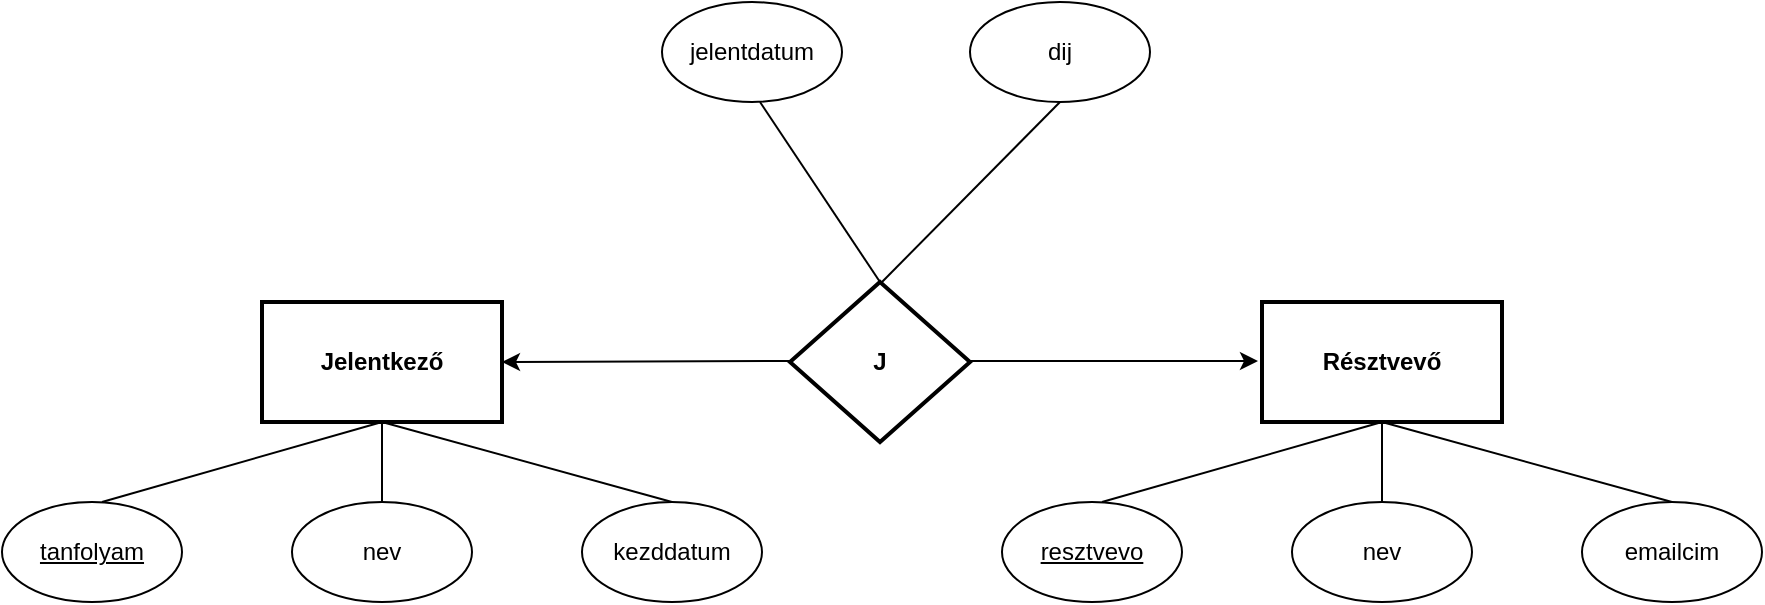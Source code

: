 <mxfile version="26.1.0">
  <diagram name="1 oldal" id="Cf1Tdc3X9YoWjUJ7tA1d">
    <mxGraphModel dx="1034" dy="446" grid="1" gridSize="10" guides="1" tooltips="1" connect="1" arrows="1" fold="1" page="1" pageScale="1" pageWidth="827" pageHeight="1169" math="0" shadow="0">
      <root>
        <mxCell id="0" />
        <mxCell id="1" parent="0" />
        <mxCell id="cCUI_9nk799OyawnHjaS-1" value="&lt;b&gt;Résztvevő&lt;/b&gt;" style="rounded=0;whiteSpace=wrap;html=1;strokeWidth=2;" vertex="1" parent="1">
          <mxGeometry x="650" y="240" width="120" height="60" as="geometry" />
        </mxCell>
        <mxCell id="cCUI_9nk799OyawnHjaS-2" value="&lt;b&gt;Jelentkező&lt;/b&gt;" style="rounded=0;whiteSpace=wrap;html=1;strokeWidth=2;" vertex="1" parent="1">
          <mxGeometry x="150" y="240" width="120" height="60" as="geometry" />
        </mxCell>
        <mxCell id="cCUI_9nk799OyawnHjaS-3" value="&lt;b&gt;J&lt;/b&gt;" style="rhombus;whiteSpace=wrap;html=1;strokeWidth=2;" vertex="1" parent="1">
          <mxGeometry x="414" y="230" width="90" height="80" as="geometry" />
        </mxCell>
        <mxCell id="cCUI_9nk799OyawnHjaS-7" value="&lt;u&gt;tanfolyam&lt;/u&gt;" style="ellipse;whiteSpace=wrap;html=1;" vertex="1" parent="1">
          <mxGeometry x="20" y="340" width="90" height="50" as="geometry" />
        </mxCell>
        <mxCell id="cCUI_9nk799OyawnHjaS-8" value="kezddatum" style="ellipse;whiteSpace=wrap;html=1;" vertex="1" parent="1">
          <mxGeometry x="310" y="340" width="90" height="50" as="geometry" />
        </mxCell>
        <mxCell id="cCUI_9nk799OyawnHjaS-9" value="nev" style="ellipse;whiteSpace=wrap;html=1;" vertex="1" parent="1">
          <mxGeometry x="165" y="340" width="90" height="50" as="geometry" />
        </mxCell>
        <mxCell id="cCUI_9nk799OyawnHjaS-13" value="" style="endArrow=none;html=1;rounded=0;entryX=0.5;entryY=1;entryDx=0;entryDy=0;" edge="1" parent="1" target="cCUI_9nk799OyawnHjaS-2">
          <mxGeometry width="50" height="50" relative="1" as="geometry">
            <mxPoint x="70" y="340" as="sourcePoint" />
            <mxPoint x="120" y="290" as="targetPoint" />
          </mxGeometry>
        </mxCell>
        <mxCell id="cCUI_9nk799OyawnHjaS-14" value="" style="endArrow=none;html=1;rounded=0;entryX=0.5;entryY=1;entryDx=0;entryDy=0;exitX=0.5;exitY=0;exitDx=0;exitDy=0;" edge="1" parent="1" source="cCUI_9nk799OyawnHjaS-8" target="cCUI_9nk799OyawnHjaS-2">
          <mxGeometry width="50" height="50" relative="1" as="geometry">
            <mxPoint x="300" y="320" as="sourcePoint" />
            <mxPoint x="440" y="280" as="targetPoint" />
          </mxGeometry>
        </mxCell>
        <mxCell id="cCUI_9nk799OyawnHjaS-15" value="" style="endArrow=none;html=1;rounded=0;entryX=0.5;entryY=1;entryDx=0;entryDy=0;exitX=0.5;exitY=0;exitDx=0;exitDy=0;" edge="1" parent="1" source="cCUI_9nk799OyawnHjaS-9" target="cCUI_9nk799OyawnHjaS-2">
          <mxGeometry width="50" height="50" relative="1" as="geometry">
            <mxPoint x="194" y="340" as="sourcePoint" />
            <mxPoint x="414" y="290" as="targetPoint" />
          </mxGeometry>
        </mxCell>
        <mxCell id="cCUI_9nk799OyawnHjaS-22" value="&lt;u&gt;resztvevo&lt;/u&gt;" style="ellipse;whiteSpace=wrap;html=1;" vertex="1" parent="1">
          <mxGeometry x="520" y="340" width="90" height="50" as="geometry" />
        </mxCell>
        <mxCell id="cCUI_9nk799OyawnHjaS-23" value="emailcim" style="ellipse;whiteSpace=wrap;html=1;" vertex="1" parent="1">
          <mxGeometry x="810" y="340" width="90" height="50" as="geometry" />
        </mxCell>
        <mxCell id="cCUI_9nk799OyawnHjaS-24" value="nev" style="ellipse;whiteSpace=wrap;html=1;" vertex="1" parent="1">
          <mxGeometry x="665" y="340" width="90" height="50" as="geometry" />
        </mxCell>
        <mxCell id="cCUI_9nk799OyawnHjaS-25" value="" style="endArrow=none;html=1;rounded=0;entryX=0.5;entryY=1;entryDx=0;entryDy=0;" edge="1" parent="1">
          <mxGeometry width="50" height="50" relative="1" as="geometry">
            <mxPoint x="570" y="340" as="sourcePoint" />
            <mxPoint x="710" y="300" as="targetPoint" />
          </mxGeometry>
        </mxCell>
        <mxCell id="cCUI_9nk799OyawnHjaS-26" value="" style="endArrow=none;html=1;rounded=0;entryX=0.5;entryY=1;entryDx=0;entryDy=0;exitX=0.5;exitY=0;exitDx=0;exitDy=0;" edge="1" parent="1" source="cCUI_9nk799OyawnHjaS-23">
          <mxGeometry width="50" height="50" relative="1" as="geometry">
            <mxPoint x="800" y="320" as="sourcePoint" />
            <mxPoint x="710" y="300" as="targetPoint" />
          </mxGeometry>
        </mxCell>
        <mxCell id="cCUI_9nk799OyawnHjaS-27" value="" style="endArrow=none;html=1;rounded=0;entryX=0.5;entryY=1;entryDx=0;entryDy=0;exitX=0.5;exitY=0;exitDx=0;exitDy=0;" edge="1" parent="1" source="cCUI_9nk799OyawnHjaS-24">
          <mxGeometry width="50" height="50" relative="1" as="geometry">
            <mxPoint x="694" y="340" as="sourcePoint" />
            <mxPoint x="710" y="300" as="targetPoint" />
          </mxGeometry>
        </mxCell>
        <mxCell id="cCUI_9nk799OyawnHjaS-28" value="dij" style="ellipse;whiteSpace=wrap;html=1;" vertex="1" parent="1">
          <mxGeometry x="504" y="90" width="90" height="50" as="geometry" />
        </mxCell>
        <mxCell id="cCUI_9nk799OyawnHjaS-29" value="jelentdatum" style="ellipse;whiteSpace=wrap;html=1;" vertex="1" parent="1">
          <mxGeometry x="350" y="90" width="90" height="50" as="geometry" />
        </mxCell>
        <mxCell id="cCUI_9nk799OyawnHjaS-31" value="" style="endArrow=none;html=1;rounded=0;entryX=0.5;entryY=1;entryDx=0;entryDy=0;" edge="1" parent="1" target="cCUI_9nk799OyawnHjaS-28">
          <mxGeometry width="50" height="50" relative="1" as="geometry">
            <mxPoint x="460" y="230" as="sourcePoint" />
            <mxPoint x="510" y="180" as="targetPoint" />
          </mxGeometry>
        </mxCell>
        <mxCell id="cCUI_9nk799OyawnHjaS-32" value="" style="endArrow=none;html=1;rounded=0;entryX=0.5;entryY=1;entryDx=0;entryDy=0;exitX=0.5;exitY=0;exitDx=0;exitDy=0;" edge="1" parent="1" source="cCUI_9nk799OyawnHjaS-3">
          <mxGeometry width="50" height="50" relative="1" as="geometry">
            <mxPoint x="310" y="230" as="sourcePoint" />
            <mxPoint x="399" y="140" as="targetPoint" />
          </mxGeometry>
        </mxCell>
        <mxCell id="cCUI_9nk799OyawnHjaS-33" value="" style="endArrow=classic;html=1;rounded=0;" edge="1" parent="1">
          <mxGeometry width="50" height="50" relative="1" as="geometry">
            <mxPoint x="504" y="269.5" as="sourcePoint" />
            <mxPoint x="648" y="269.5" as="targetPoint" />
          </mxGeometry>
        </mxCell>
        <mxCell id="cCUI_9nk799OyawnHjaS-36" value="" style="endArrow=classic;html=1;rounded=0;entryX=1;entryY=0.5;entryDx=0;entryDy=0;" edge="1" parent="1" target="cCUI_9nk799OyawnHjaS-2">
          <mxGeometry width="50" height="50" relative="1" as="geometry">
            <mxPoint x="414" y="269.5" as="sourcePoint" />
            <mxPoint x="558" y="269.5" as="targetPoint" />
          </mxGeometry>
        </mxCell>
      </root>
    </mxGraphModel>
  </diagram>
</mxfile>
